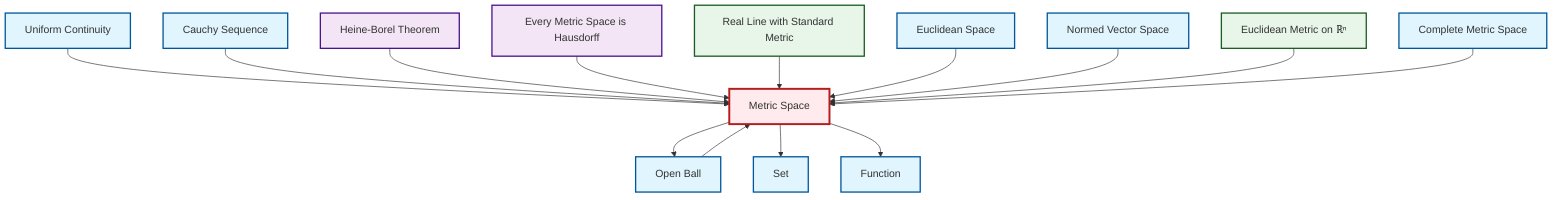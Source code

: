 graph TD
    classDef definition fill:#e1f5fe,stroke:#01579b,stroke-width:2px
    classDef theorem fill:#f3e5f5,stroke:#4a148c,stroke-width:2px
    classDef axiom fill:#fff3e0,stroke:#e65100,stroke-width:2px
    classDef example fill:#e8f5e9,stroke:#1b5e20,stroke-width:2px
    classDef current fill:#ffebee,stroke:#b71c1c,stroke-width:3px
    def-function["Function"]:::definition
    def-complete-metric-space["Complete Metric Space"]:::definition
    thm-heine-borel["Heine-Borel Theorem"]:::theorem
    def-uniform-continuity["Uniform Continuity"]:::definition
    def-set["Set"]:::definition
    ex-euclidean-metric["Euclidean Metric on ℝⁿ"]:::example
    def-euclidean-space["Euclidean Space"]:::definition
    def-normed-vector-space["Normed Vector Space"]:::definition
    ex-real-line-metric["Real Line with Standard Metric"]:::example
    thm-metric-hausdorff["Every Metric Space is Hausdorff"]:::theorem
    def-open-ball["Open Ball"]:::definition
    def-cauchy-sequence["Cauchy Sequence"]:::definition
    def-metric-space["Metric Space"]:::definition
    def-uniform-continuity --> def-metric-space
    def-cauchy-sequence --> def-metric-space
    thm-heine-borel --> def-metric-space
    def-open-ball --> def-metric-space
    thm-metric-hausdorff --> def-metric-space
    def-metric-space --> def-open-ball
    ex-real-line-metric --> def-metric-space
    def-euclidean-space --> def-metric-space
    def-normed-vector-space --> def-metric-space
    ex-euclidean-metric --> def-metric-space
    def-metric-space --> def-set
    def-metric-space --> def-function
    def-complete-metric-space --> def-metric-space
    class def-metric-space current